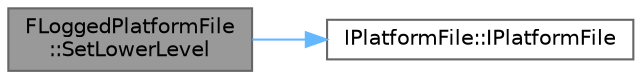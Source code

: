 digraph "FLoggedPlatformFile::SetLowerLevel"
{
 // INTERACTIVE_SVG=YES
 // LATEX_PDF_SIZE
  bgcolor="transparent";
  edge [fontname=Helvetica,fontsize=10,labelfontname=Helvetica,labelfontsize=10];
  node [fontname=Helvetica,fontsize=10,shape=box,height=0.2,width=0.4];
  rankdir="LR";
  Node1 [id="Node000001",label="FLoggedPlatformFile\l::SetLowerLevel",height=0.2,width=0.4,color="gray40", fillcolor="grey60", style="filled", fontcolor="black",tooltip="Sets the platform file wrapped by this file."];
  Node1 -> Node2 [id="edge1_Node000001_Node000002",color="steelblue1",style="solid",tooltip=" "];
  Node2 [id="Node000002",label="IPlatformFile::IPlatformFile",height=0.2,width=0.4,color="grey40", fillcolor="white", style="filled",URL="$de/d1e/classIPlatformFile.html#a2ff22d186bb3612a45497e63ec9d11c0",tooltip="Constructor/Destructor."];
}
